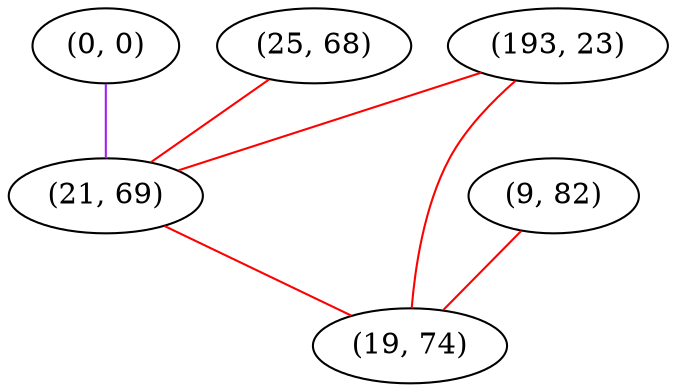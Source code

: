graph "" {
"(0, 0)";
"(25, 68)";
"(193, 23)";
"(21, 69)";
"(9, 82)";
"(19, 74)";
"(0, 0)" -- "(21, 69)"  [color=purple, key=0, weight=4];
"(25, 68)" -- "(21, 69)"  [color=red, key=0, weight=1];
"(193, 23)" -- "(19, 74)"  [color=red, key=0, weight=1];
"(193, 23)" -- "(21, 69)"  [color=red, key=0, weight=1];
"(21, 69)" -- "(19, 74)"  [color=red, key=0, weight=1];
"(9, 82)" -- "(19, 74)"  [color=red, key=0, weight=1];
}
